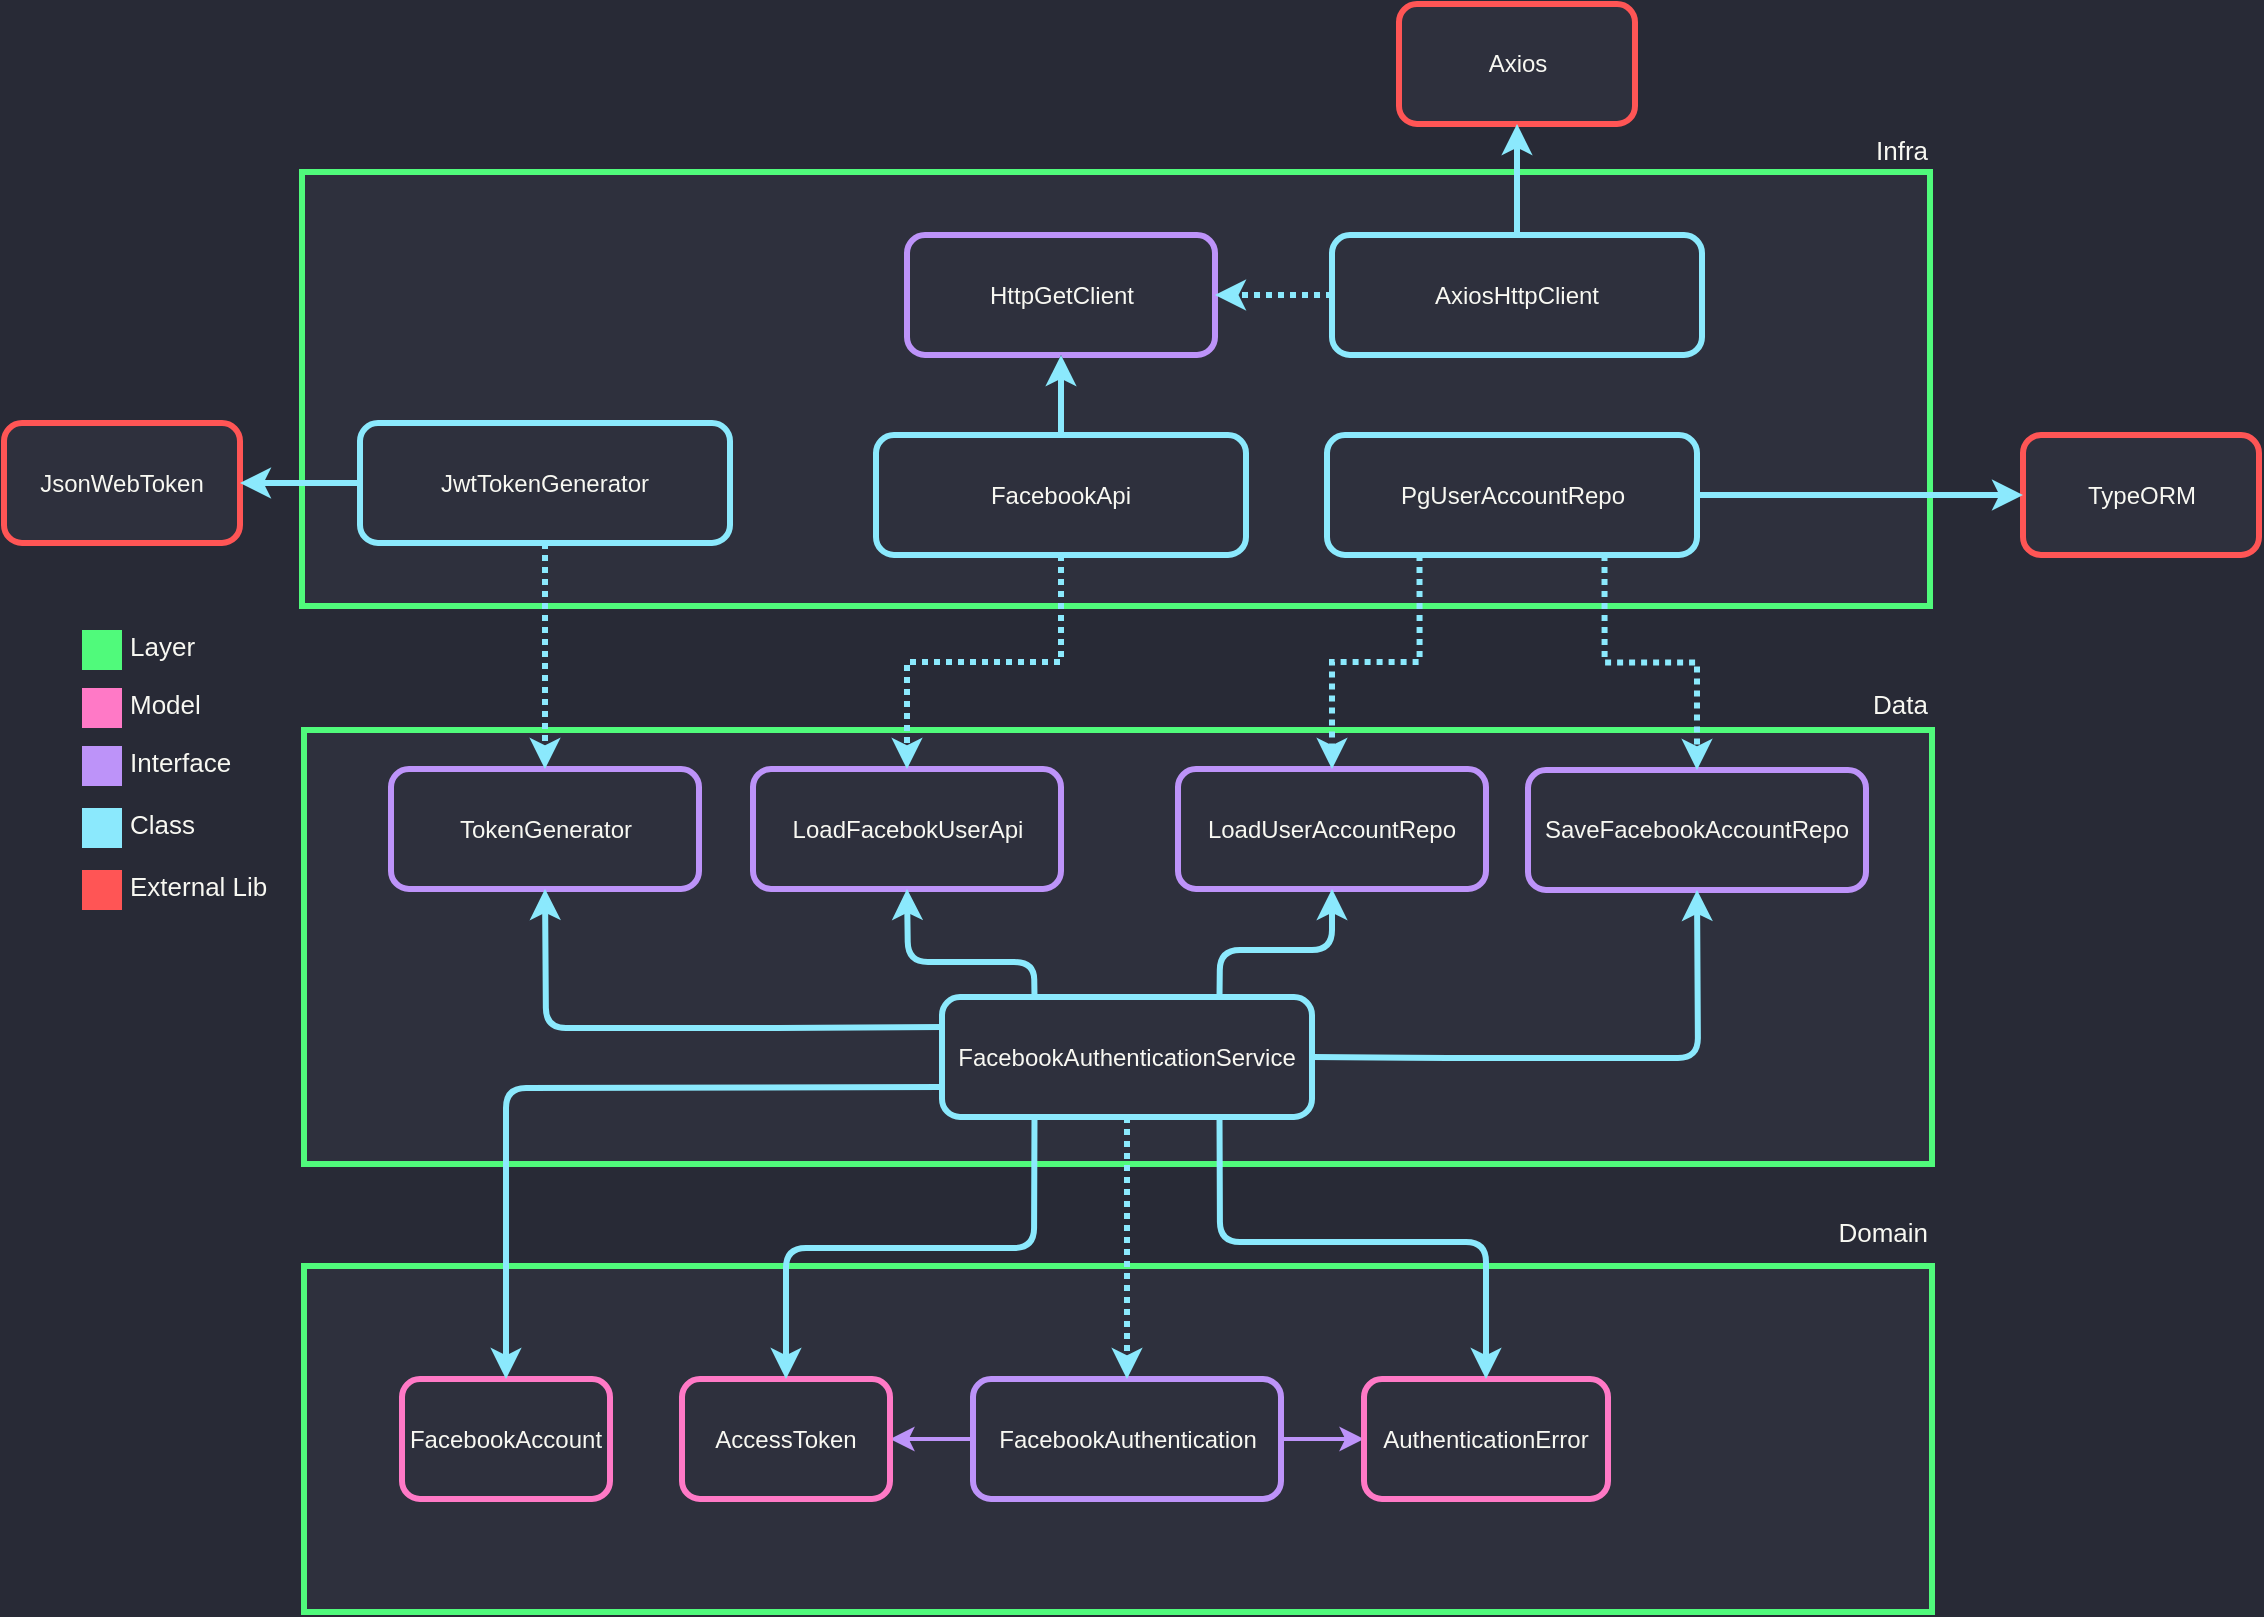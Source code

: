 <mxfile version="12.2.4" pages="1"><diagram id="xk0LYboaFIT9QmwzVqD-" name="Page-1"><mxGraphModel dx="1794" dy="929" grid="0" gridSize="10" guides="1" tooltips="1" connect="1" arrows="1" fold="1" page="0" pageScale="1" pageWidth="827" pageHeight="1169" background="#282A36" math="0" shadow="0"><root><mxCell id="0"/><mxCell id="1" parent="0"/><mxCell id="17" value="" style="rounded=0;whiteSpace=wrap;html=1;strokeColor=#50FA7B;strokeWidth=3;fillColor=#2E303D;fontColor=#F8F8F2;" parent="1" vertex="1"><mxGeometry x="-384" y="281" width="814" height="173" as="geometry"/></mxCell><mxCell id="18" style="edgeStyle=orthogonalEdgeStyle;rounded=0;orthogonalLoop=1;jettySize=auto;html=1;exitX=0;exitY=0.5;exitDx=0;exitDy=0;entryX=1;entryY=0.5;entryDx=0;entryDy=0;fontSize=13;fontColor=#F8F8F2;strokeWidth=2;strokeColor=#BD93F9;" parent="1" source="20" target="22" edge="1"><mxGeometry relative="1" as="geometry"/></mxCell><mxCell id="19" style="edgeStyle=orthogonalEdgeStyle;rounded=0;orthogonalLoop=1;jettySize=auto;html=1;exitX=1;exitY=0.5;exitDx=0;exitDy=0;entryX=0;entryY=0.5;entryDx=0;entryDy=0;strokeColor=#BD93F9;strokeWidth=2;fontSize=13;fontColor=#F8F8F2;" parent="1" source="20" target="23" edge="1"><mxGeometry relative="1" as="geometry"/></mxCell><mxCell id="20" value="FacebookAuthentication" style="rounded=1;whiteSpace=wrap;html=1;strokeColor=#BD93F9;fillColor=#2E303D;strokeWidth=3;fontColor=#F8F8F2;" parent="1" vertex="1"><mxGeometry x="-49.5" y="337.5" width="154" height="60" as="geometry"/></mxCell><mxCell id="21" value="Domain" style="text;html=1;resizable=0;points=[];autosize=1;align=right;verticalAlign=bottom;spacingTop=-4;fontColor=#F8F8F2;fontSize=13;" parent="1" vertex="1"><mxGeometry x="378" y="260.5" width="51" height="14" as="geometry"/></mxCell><mxCell id="22" value="AccessToken" style="rounded=1;whiteSpace=wrap;html=1;strokeColor=#FF79C6;fillColor=#2E303D;strokeWidth=3;fontColor=#F8F8F2;" parent="1" vertex="1"><mxGeometry x="-195" y="337.5" width="104" height="60" as="geometry"/></mxCell><mxCell id="23" value="AuthenticationError" style="rounded=1;whiteSpace=wrap;html=1;strokeColor=#FF79C6;fillColor=#2E303D;strokeWidth=3;fontColor=#F8F8F2;" parent="1" vertex="1"><mxGeometry x="146" y="337.5" width="122" height="60" as="geometry"/></mxCell><mxCell id="42" value="UserAccount" style="rounded=1;whiteSpace=wrap;html=1;strokeColor=#FF79C6;fillColor=#2E303D;strokeWidth=3;fontColor=#F8F8F2;" parent="1" vertex="1"><mxGeometry x="-340.5" y="337.5" width="104" height="60" as="geometry"/></mxCell><mxCell id="69" value="" style="rounded=0;whiteSpace=wrap;html=1;strokeColor=none;strokeWidth=3;fillColor=#FF79C6;fontSize=13;fontColor=#F8F8F2;align=right;" parent="1" vertex="1"><mxGeometry x="-495" y="-8" width="20" height="20" as="geometry"/></mxCell><mxCell id="70" value="Model" style="text;html=1;resizable=0;points=[];autosize=1;align=left;verticalAlign=middle;spacingTop=-4;fontSize=13;fontColor=#F8F8F2;" parent="1" vertex="1"><mxGeometry x="-473" y="-6" width="45" height="16" as="geometry"/></mxCell><mxCell id="71" value="" style="rounded=0;whiteSpace=wrap;html=1;strokeColor=none;strokeWidth=3;fillColor=#BD93F9;fontSize=13;fontColor=#F8F8F2;align=right;" parent="1" vertex="1"><mxGeometry x="-495" y="21" width="20" height="20" as="geometry"/></mxCell><mxCell id="72" value="Interface" style="text;html=1;resizable=0;points=[];autosize=1;align=left;verticalAlign=middle;spacingTop=-4;fontSize=13;fontColor=#F8F8F2;" parent="1" vertex="1"><mxGeometry x="-473" y="23" width="61" height="16" as="geometry"/></mxCell><mxCell id="73" value="" style="rounded=0;whiteSpace=wrap;html=1;strokeColor=none;strokeWidth=3;fillColor=#8BE9FD;fontSize=13;fontColor=#F8F8F2;align=right;" parent="1" vertex="1"><mxGeometry x="-495" y="52" width="20" height="20" as="geometry"/></mxCell><mxCell id="74" value="Class" style="text;html=1;resizable=0;points=[];autosize=1;align=left;verticalAlign=middle;spacingTop=-4;fontSize=13;fontColor=#F8F8F2;" parent="1" vertex="1"><mxGeometry x="-473" y="54" width="43" height="16" as="geometry"/></mxCell><mxCell id="75" value="" style="rounded=0;whiteSpace=wrap;html=1;strokeColor=none;strokeWidth=3;fillColor=#50FA7B;fontSize=13;fontColor=#F8F8F2;align=right;" parent="1" vertex="1"><mxGeometry x="-495" y="-37" width="20" height="20" as="geometry"/></mxCell><mxCell id="76" value="Layer" style="text;html=1;resizable=0;points=[];autosize=1;align=left;verticalAlign=middle;spacingTop=-4;fontSize=13;fontColor=#F8F8F2;" parent="1" vertex="1"><mxGeometry x="-473" y="-35" width="43" height="16" as="geometry"/></mxCell><mxCell id="77" value="" style="rounded=0;whiteSpace=wrap;html=1;strokeColor=#50FA7B;strokeWidth=3;fillColor=#2E303D;fontColor=#F8F8F2;" parent="1" vertex="1"><mxGeometry x="-384" y="281" width="814" height="173" as="geometry"/></mxCell><mxCell id="78" style="edgeStyle=orthogonalEdgeStyle;rounded=0;orthogonalLoop=1;jettySize=auto;html=1;exitX=0;exitY=0.5;exitDx=0;exitDy=0;entryX=1;entryY=0.5;entryDx=0;entryDy=0;fontSize=13;fontColor=#F8F8F2;strokeWidth=2;strokeColor=#BD93F9;" parent="1" source="80" target="82" edge="1"><mxGeometry relative="1" as="geometry"/></mxCell><mxCell id="79" style="edgeStyle=orthogonalEdgeStyle;rounded=0;orthogonalLoop=1;jettySize=auto;html=1;exitX=1;exitY=0.5;exitDx=0;exitDy=0;entryX=0;entryY=0.5;entryDx=0;entryDy=0;strokeColor=#BD93F9;strokeWidth=2;fontSize=13;fontColor=#F8F8F2;" parent="1" source="80" target="83" edge="1"><mxGeometry relative="1" as="geometry"/></mxCell><mxCell id="80" value="FacebookAuthentication" style="rounded=1;whiteSpace=wrap;html=1;strokeColor=#BD93F9;fillColor=#2E303D;strokeWidth=3;fontColor=#F8F8F2;" parent="1" vertex="1"><mxGeometry x="-49.5" y="337.5" width="154" height="60" as="geometry"/></mxCell><mxCell id="82" value="AccessToken" style="rounded=1;whiteSpace=wrap;html=1;strokeColor=#FF79C6;fillColor=#2E303D;strokeWidth=3;fontColor=#F8F8F2;" parent="1" vertex="1"><mxGeometry x="-195" y="337.5" width="104" height="60" as="geometry"/></mxCell><mxCell id="83" value="AuthenticationError" style="rounded=1;whiteSpace=wrap;html=1;strokeColor=#FF79C6;fillColor=#2E303D;strokeWidth=3;fontColor=#F8F8F2;" parent="1" vertex="1"><mxGeometry x="146" y="337.5" width="122" height="60" as="geometry"/></mxCell><mxCell id="113" value="" style="rounded=0;whiteSpace=wrap;html=1;strokeColor=none;strokeWidth=3;fillColor=#FF5555;fontSize=13;fontColor=#F8F8F2;align=right;" parent="1" vertex="1"><mxGeometry x="-495" y="83" width="20" height="20" as="geometry"/></mxCell><mxCell id="114" value="External Lib" style="text;html=1;resizable=0;points=[];autosize=1;align=left;verticalAlign=middle;spacingTop=-4;fontSize=13;fontColor=#F8F8F2;" parent="1" vertex="1"><mxGeometry x="-473" y="85" width="79" height="16" as="geometry"/></mxCell><mxCell id="115" value="FacebookAccount" style="rounded=1;whiteSpace=wrap;html=1;strokeColor=#FF79C6;fillColor=#2E303D;strokeWidth=3;fontColor=#F8F8F2;" parent="1" vertex="1"><mxGeometry x="-335" y="337.5" width="104" height="60" as="geometry"/></mxCell><mxCell id="116" value="" style="rounded=0;whiteSpace=wrap;html=1;strokeColor=#50FA7B;strokeWidth=3;fillColor=#2E303D;fontColor=#F8F8F2;" parent="1" vertex="1"><mxGeometry x="-384" y="13" width="814" height="217" as="geometry"/></mxCell><mxCell id="120" value="Data" style="text;html=1;resizable=0;points=[];autosize=1;align=right;verticalAlign=bottom;spacingTop=-4;fontColor=#F8F8F2;fontSize=13;" parent="1" vertex="1"><mxGeometry x="392" y="-5.5" width="37" height="16" as="geometry"/></mxCell><mxCell id="132" style="edgeStyle=orthogonalEdgeStyle;rounded=0;orthogonalLoop=1;jettySize=auto;html=1;exitX=0.5;exitY=1;exitDx=0;exitDy=0;entryX=0.5;entryY=0;entryDx=0;entryDy=0;dashed=1;strokeWidth=3;strokeColor=#8BE9FD;dashPattern=1 1;" parent="1" source="127" target="80" edge="1"><mxGeometry relative="1" as="geometry"/></mxCell><mxCell id="127" value="FacebookAuthenticationService" style="rounded=1;whiteSpace=wrap;html=1;strokeColor=#8BE9FD;fillColor=#2E303D;strokeWidth=3;fontColor=#F8F8F2;" parent="1" vertex="1"><mxGeometry x="-65" y="146.5" width="185" height="60" as="geometry"/></mxCell><mxCell id="133" value="TokenGenerator" style="rounded=1;whiteSpace=wrap;html=1;strokeColor=#BD93F9;fillColor=#2E303D;strokeWidth=3;fontColor=#F8F8F2;" parent="1" vertex="1"><mxGeometry x="-340.5" y="32.5" width="154" height="60" as="geometry"/></mxCell><mxCell id="134" value="LoadFacebokUserApi" style="rounded=1;whiteSpace=wrap;html=1;strokeColor=#BD93F9;fillColor=#2E303D;strokeWidth=3;fontColor=#F8F8F2;" parent="1" vertex="1"><mxGeometry x="-159.5" y="32.5" width="154" height="60" as="geometry"/></mxCell><mxCell id="135" value="LoadUserAccountRepo" style="rounded=1;whiteSpace=wrap;html=1;strokeColor=#BD93F9;fillColor=#2E303D;strokeWidth=3;fontColor=#F8F8F2;" parent="1" vertex="1"><mxGeometry x="53" y="32.5" width="154" height="60" as="geometry"/></mxCell><mxCell id="136" value="SaveFacebookAccountRepo" style="rounded=1;whiteSpace=wrap;html=1;strokeColor=#BD93F9;fillColor=#2E303D;strokeWidth=3;fontColor=#F8F8F2;" parent="1" vertex="1"><mxGeometry x="228" y="33" width="169" height="60" as="geometry"/></mxCell><mxCell id="137" value="" style="endArrow=classic;html=1;strokeColor=#8BE9FD;strokeWidth=3;exitX=0.75;exitY=1;exitDx=0;exitDy=0;entryX=0.5;entryY=0;entryDx=0;entryDy=0;" parent="1" source="127" target="83" edge="1"><mxGeometry width="50" height="50" relative="1" as="geometry"><mxPoint x="208" y="252" as="sourcePoint"/><mxPoint x="258" y="202" as="targetPoint"/><Array as="points"><mxPoint x="74" y="269"/><mxPoint x="207" y="269"/></Array></mxGeometry></mxCell><mxCell id="138" value="" style="endArrow=classic;html=1;strokeColor=#8BE9FD;strokeWidth=3;exitX=0.25;exitY=1;exitDx=0;exitDy=0;entryX=0.5;entryY=0;entryDx=0;entryDy=0;" parent="1" source="127" target="82" edge="1"><mxGeometry width="50" height="50" relative="1" as="geometry"><mxPoint x="-80.25" y="209" as="sourcePoint"/><mxPoint x="53" y="340" as="targetPoint"/><Array as="points"><mxPoint x="-19" y="272"/><mxPoint x="-143" y="272"/></Array></mxGeometry></mxCell><mxCell id="139" value="" style="endArrow=classic;html=1;strokeColor=#8BE9FD;strokeWidth=3;exitX=0;exitY=0.75;exitDx=0;exitDy=0;entryX=0.5;entryY=0;entryDx=0;entryDy=0;" parent="1" source="127" target="115" edge="1"><mxGeometry width="50" height="50" relative="1" as="geometry"><mxPoint x="-164.25" y="176.5" as="sourcePoint"/><mxPoint x="-288.5" y="307.5" as="targetPoint"/><Array as="points"><mxPoint x="-283" y="192"/></Array></mxGeometry></mxCell><mxCell id="140" value="" style="endArrow=classic;html=1;strokeColor=#8BE9FD;strokeWidth=3;exitX=0;exitY=0.25;exitDx=0;exitDy=0;entryX=0.5;entryY=1;entryDx=0;entryDy=0;" parent="1" source="127" target="133" edge="1"><mxGeometry width="50" height="50" relative="1" as="geometry"><mxPoint x="-517.25" y="122.5" as="sourcePoint"/><mxPoint x="-384" y="253.5" as="targetPoint"/><Array as="points"><mxPoint x="-157" y="162"/><mxPoint x="-263" y="162"/></Array></mxGeometry></mxCell><mxCell id="141" value="" style="endArrow=classic;html=1;strokeColor=#8BE9FD;strokeWidth=3;exitX=0.25;exitY=0;exitDx=0;exitDy=0;entryX=0.5;entryY=1;entryDx=0;entryDy=0;" parent="1" source="127" target="134" edge="1"><mxGeometry width="50" height="50" relative="1" as="geometry"><mxPoint x="-55" y="171.5" as="sourcePoint"/><mxPoint x="-253.5" y="122.5" as="targetPoint"/><Array as="points"><mxPoint x="-19" y="129"/><mxPoint x="-82" y="129"/></Array></mxGeometry></mxCell><mxCell id="142" value="" style="endArrow=classic;html=1;strokeColor=#8BE9FD;strokeWidth=3;exitX=0.75;exitY=0;exitDx=0;exitDy=0;entryX=0.5;entryY=1;entryDx=0;entryDy=0;" parent="1" source="127" target="135" edge="1"><mxGeometry width="50" height="50" relative="1" as="geometry"><mxPoint x="249.25" y="173.5" as="sourcePoint"/><mxPoint x="185.5" y="119.5" as="targetPoint"/><Array as="points"><mxPoint x="74" y="123"/><mxPoint x="130" y="123"/></Array></mxGeometry></mxCell><mxCell id="144" value="" style="endArrow=classic;html=1;strokeColor=#8BE9FD;strokeWidth=3;exitX=1;exitY=0.5;exitDx=0;exitDy=0;entryX=0.5;entryY=1;entryDx=0;entryDy=0;" parent="1" source="127" target="136" edge="1"><mxGeometry width="50" height="50" relative="1" as="geometry"><mxPoint x="83.75" y="156.5" as="sourcePoint"/><mxPoint x="140" y="102.5" as="targetPoint"/><Array as="points"><mxPoint x="178" y="177"/><mxPoint x="313" y="177"/></Array></mxGeometry></mxCell><mxCell id="145" value="" style="rounded=0;whiteSpace=wrap;html=1;strokeColor=#50FA7B;strokeWidth=3;fillColor=#2E303D;fontColor=#F8F8F2;" parent="1" vertex="1"><mxGeometry x="-385" y="-266" width="814" height="217" as="geometry"/></mxCell><mxCell id="146" value="Infra" style="text;html=1;resizable=0;points=[];autosize=1;align=right;verticalAlign=bottom;spacingTop=-4;fontColor=#F8F8F2;fontSize=13;" parent="1" vertex="1"><mxGeometry x="393" y="-282" width="36" height="16" as="geometry"/></mxCell><mxCell id="148" value="HttpGetClient" style="rounded=1;whiteSpace=wrap;html=1;strokeColor=#BD93F9;fillColor=#2E303D;strokeWidth=3;fontColor=#F8F8F2;" parent="1" vertex="1"><mxGeometry x="-82.5" y="-234.5" width="154" height="60" as="geometry"/></mxCell><mxCell id="158" value="" style="edgeStyle=orthogonalEdgeStyle;rounded=0;orthogonalLoop=1;jettySize=auto;html=1;" parent="1" source="149" target="148" edge="1"><mxGeometry relative="1" as="geometry"/></mxCell><mxCell id="149" value="FacebookApi" style="rounded=1;whiteSpace=wrap;html=1;strokeColor=#8BE9FD;fillColor=#2E303D;strokeWidth=3;fontColor=#F8F8F2;" parent="1" vertex="1"><mxGeometry x="-98" y="-134.5" width="185" height="60" as="geometry"/></mxCell><mxCell id="150" value="" style="endArrow=classic;html=1;strokeColor=#8BE9FD;strokeWidth=3;entryX=0.5;entryY=1;entryDx=0;entryDy=0;exitX=0.5;exitY=0;exitDx=0;exitDy=0;" parent="1" source="149" target="148" edge="1"><mxGeometry width="50" height="50" relative="1" as="geometry"><mxPoint x="-126" y="-136" as="sourcePoint"/><mxPoint x="-120.5" y="-157.5" as="targetPoint"/><Array as="points"/></mxGeometry></mxCell><mxCell id="152" style="edgeStyle=orthogonalEdgeStyle;rounded=0;orthogonalLoop=1;jettySize=auto;html=1;entryX=0.5;entryY=0;entryDx=0;entryDy=0;dashed=1;strokeWidth=3;strokeColor=#8BE9FD;dashPattern=1 1;exitX=0.5;exitY=1;exitDx=0;exitDy=0;" parent="1" source="149" target="134" edge="1"><mxGeometry relative="1" as="geometry"><mxPoint x="-126" y="-38" as="sourcePoint"/><mxPoint x="-126.5" y="52" as="targetPoint"/></mxGeometry></mxCell><mxCell id="153" value="AxiosHttpClient" style="rounded=1;whiteSpace=wrap;html=1;strokeColor=#8BE9FD;fillColor=#2E303D;strokeWidth=3;fontColor=#F8F8F2;" parent="1" vertex="1"><mxGeometry x="130" y="-234.5" width="185" height="60" as="geometry"/></mxCell><mxCell id="156" style="edgeStyle=orthogonalEdgeStyle;rounded=0;orthogonalLoop=1;jettySize=auto;html=1;entryX=1;entryY=0.5;entryDx=0;entryDy=0;dashed=1;strokeWidth=3;strokeColor=#8BE9FD;dashPattern=1 1;exitX=0;exitY=0.5;exitDx=0;exitDy=0;" parent="1" source="153" target="148" edge="1"><mxGeometry relative="1" as="geometry"><mxPoint x="207" y="-156" as="sourcePoint"/><mxPoint x="130" y="-49" as="targetPoint"/></mxGeometry></mxCell><mxCell id="157" value="Axios" style="rounded=1;whiteSpace=wrap;html=1;strokeColor=#FF5555;fillColor=#2E303D;strokeWidth=3;fontColor=#F8F8F2;" parent="1" vertex="1"><mxGeometry x="163.5" y="-350" width="118" height="60" as="geometry"/></mxCell><mxCell id="160" value="" style="endArrow=classic;html=1;strokeColor=#8BE9FD;strokeWidth=3;entryX=0.5;entryY=1;entryDx=0;entryDy=0;exitX=0.5;exitY=0;exitDx=0;exitDy=0;" parent="1" source="153" target="157" edge="1"><mxGeometry width="50" height="50" relative="1" as="geometry"><mxPoint x="4.5" y="-124.5" as="sourcePoint"/><mxPoint x="4.5" y="-164.5" as="targetPoint"/><Array as="points"/></mxGeometry></mxCell><mxCell id="161" value="JwtTokenGenerator" style="rounded=1;whiteSpace=wrap;html=1;strokeColor=#8BE9FD;fillColor=#2E303D;strokeWidth=3;fontColor=#F8F8F2;" parent="1" vertex="1"><mxGeometry x="-356" y="-140.5" width="185" height="60" as="geometry"/></mxCell><mxCell id="162" style="edgeStyle=orthogonalEdgeStyle;rounded=0;orthogonalLoop=1;jettySize=auto;html=1;entryX=0.5;entryY=0;entryDx=0;entryDy=0;dashed=1;strokeWidth=3;strokeColor=#8BE9FD;dashPattern=1 1;exitX=0.5;exitY=1;exitDx=0;exitDy=0;" parent="1" source="161" target="133" edge="1"><mxGeometry relative="1" as="geometry"><mxPoint x="5" y="-64" as="sourcePoint"/><mxPoint x="-72" y="43" as="targetPoint"/></mxGeometry></mxCell><mxCell id="163" value="JsonWebToken" style="rounded=1;whiteSpace=wrap;html=1;strokeColor=#FF5555;fillColor=#2E303D;strokeWidth=3;fontColor=#F8F8F2;" parent="1" vertex="1"><mxGeometry x="-534" y="-140.5" width="118" height="60" as="geometry"/></mxCell><mxCell id="164" value="" style="endArrow=classic;html=1;strokeColor=#8BE9FD;strokeWidth=3;entryX=1;entryY=0.5;entryDx=0;entryDy=0;exitX=0;exitY=0.5;exitDx=0;exitDy=0;" parent="1" source="161" target="163" edge="1"><mxGeometry width="50" height="50" relative="1" as="geometry"><mxPoint x="4.5" y="-124.5" as="sourcePoint"/><mxPoint x="4.5" y="-164.5" as="targetPoint"/><Array as="points"/></mxGeometry></mxCell><mxCell id="165" value="PgUserAccountRepo" style="rounded=1;whiteSpace=wrap;html=1;strokeColor=#8BE9FD;fillColor=#2E303D;strokeWidth=3;fontColor=#F8F8F2;" parent="1" vertex="1"><mxGeometry x="127.5" y="-134.5" width="185" height="60" as="geometry"/></mxCell><mxCell id="166" style="edgeStyle=orthogonalEdgeStyle;rounded=0;orthogonalLoop=1;jettySize=auto;html=1;entryX=0.5;entryY=0;entryDx=0;entryDy=0;dashed=1;strokeWidth=3;strokeColor=#8BE9FD;dashPattern=1 1;exitX=0.25;exitY=1;exitDx=0;exitDy=0;" parent="1" source="165" target="135" edge="1"><mxGeometry relative="1" as="geometry"><mxPoint x="5" y="-64" as="sourcePoint"/><mxPoint x="-72" y="43" as="targetPoint"/></mxGeometry></mxCell><mxCell id="167" style="edgeStyle=orthogonalEdgeStyle;rounded=0;orthogonalLoop=1;jettySize=auto;html=1;entryX=0.5;entryY=0;entryDx=0;entryDy=0;dashed=1;strokeWidth=3;strokeColor=#8BE9FD;dashPattern=1 1;exitX=0.75;exitY=1;exitDx=0;exitDy=0;" parent="1" source="165" target="136" edge="1"><mxGeometry relative="1" as="geometry"><mxPoint x="232" y="-59" as="sourcePoint"/><mxPoint x="140" y="43" as="targetPoint"/></mxGeometry></mxCell><mxCell id="168" value="TypeORM" style="rounded=1;whiteSpace=wrap;html=1;strokeColor=#FF5555;fillColor=#2E303D;strokeWidth=3;fontColor=#F8F8F2;" parent="1" vertex="1"><mxGeometry x="475.5" y="-134.5" width="118" height="60" as="geometry"/></mxCell><mxCell id="169" value="" style="endArrow=classic;html=1;strokeColor=#8BE9FD;strokeWidth=3;entryX=0;entryY=0.5;entryDx=0;entryDy=0;exitX=1;exitY=0.5;exitDx=0;exitDy=0;" parent="1" source="165" target="168" edge="1"><mxGeometry width="50" height="50" relative="1" as="geometry"><mxPoint x="317" y="-104" as="sourcePoint"/><mxPoint x="232.5" y="-280" as="targetPoint"/><Array as="points"/></mxGeometry></mxCell></root></mxGraphModel></diagram></mxfile>
